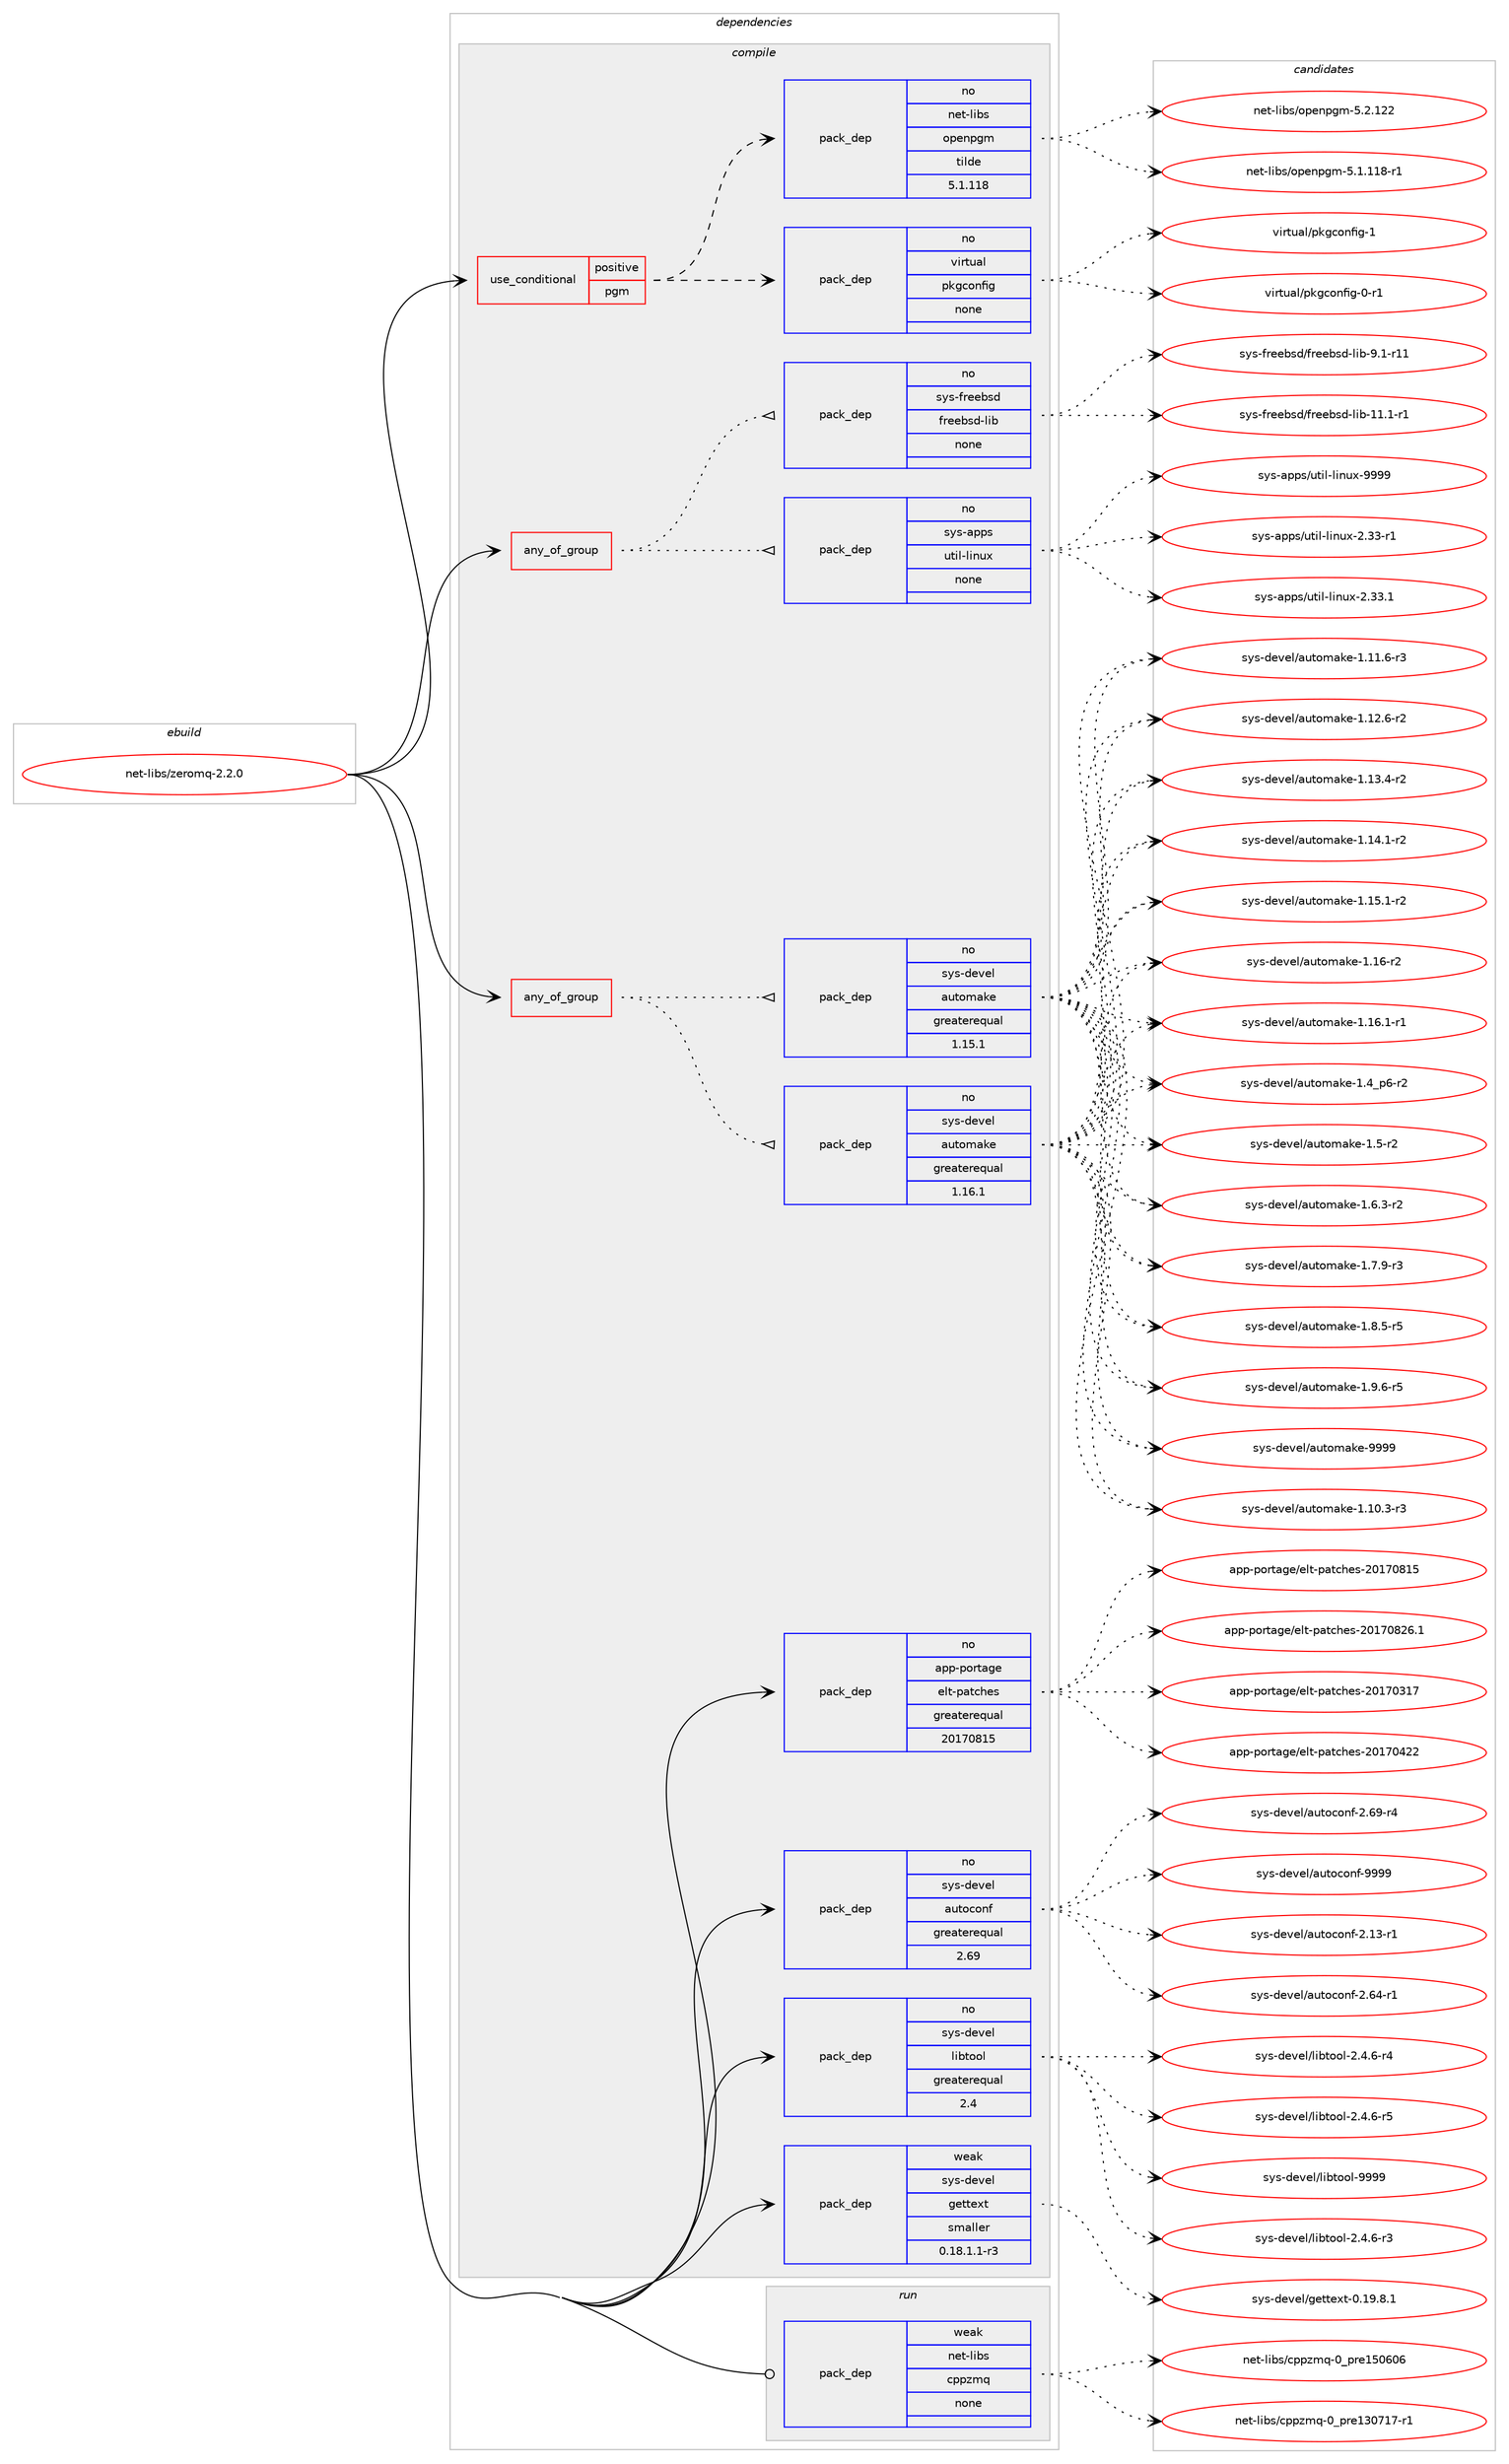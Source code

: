 digraph prolog {

# *************
# Graph options
# *************

newrank=true;
concentrate=true;
compound=true;
graph [rankdir=LR,fontname=Helvetica,fontsize=10,ranksep=1.5];#, ranksep=2.5, nodesep=0.2];
edge  [arrowhead=vee];
node  [fontname=Helvetica,fontsize=10];

# **********
# The ebuild
# **********

subgraph cluster_leftcol {
color=gray;
rank=same;
label=<<i>ebuild</i>>;
id [label="net-libs/zeromq-2.2.0", color=red, width=4, href="../net-libs/zeromq-2.2.0.svg"];
}

# ****************
# The dependencies
# ****************

subgraph cluster_midcol {
color=gray;
label=<<i>dependencies</i>>;
subgraph cluster_compile {
fillcolor="#eeeeee";
style=filled;
label=<<i>compile</i>>;
subgraph any26221 {
dependency1662620 [label=<<TABLE BORDER="0" CELLBORDER="1" CELLSPACING="0" CELLPADDING="4"><TR><TD CELLPADDING="10">any_of_group</TD></TR></TABLE>>, shape=none, color=red];subgraph pack1188664 {
dependency1662621 [label=<<TABLE BORDER="0" CELLBORDER="1" CELLSPACING="0" CELLPADDING="4" WIDTH="220"><TR><TD ROWSPAN="6" CELLPADDING="30">pack_dep</TD></TR><TR><TD WIDTH="110">no</TD></TR><TR><TD>sys-apps</TD></TR><TR><TD>util-linux</TD></TR><TR><TD>none</TD></TR><TR><TD></TD></TR></TABLE>>, shape=none, color=blue];
}
dependency1662620:e -> dependency1662621:w [weight=20,style="dotted",arrowhead="oinv"];
subgraph pack1188665 {
dependency1662622 [label=<<TABLE BORDER="0" CELLBORDER="1" CELLSPACING="0" CELLPADDING="4" WIDTH="220"><TR><TD ROWSPAN="6" CELLPADDING="30">pack_dep</TD></TR><TR><TD WIDTH="110">no</TD></TR><TR><TD>sys-freebsd</TD></TR><TR><TD>freebsd-lib</TD></TR><TR><TD>none</TD></TR><TR><TD></TD></TR></TABLE>>, shape=none, color=blue];
}
dependency1662620:e -> dependency1662622:w [weight=20,style="dotted",arrowhead="oinv"];
}
id:e -> dependency1662620:w [weight=20,style="solid",arrowhead="vee"];
subgraph any26222 {
dependency1662623 [label=<<TABLE BORDER="0" CELLBORDER="1" CELLSPACING="0" CELLPADDING="4"><TR><TD CELLPADDING="10">any_of_group</TD></TR></TABLE>>, shape=none, color=red];subgraph pack1188666 {
dependency1662624 [label=<<TABLE BORDER="0" CELLBORDER="1" CELLSPACING="0" CELLPADDING="4" WIDTH="220"><TR><TD ROWSPAN="6" CELLPADDING="30">pack_dep</TD></TR><TR><TD WIDTH="110">no</TD></TR><TR><TD>sys-devel</TD></TR><TR><TD>automake</TD></TR><TR><TD>greaterequal</TD></TR><TR><TD>1.16.1</TD></TR></TABLE>>, shape=none, color=blue];
}
dependency1662623:e -> dependency1662624:w [weight=20,style="dotted",arrowhead="oinv"];
subgraph pack1188667 {
dependency1662625 [label=<<TABLE BORDER="0" CELLBORDER="1" CELLSPACING="0" CELLPADDING="4" WIDTH="220"><TR><TD ROWSPAN="6" CELLPADDING="30">pack_dep</TD></TR><TR><TD WIDTH="110">no</TD></TR><TR><TD>sys-devel</TD></TR><TR><TD>automake</TD></TR><TR><TD>greaterequal</TD></TR><TR><TD>1.15.1</TD></TR></TABLE>>, shape=none, color=blue];
}
dependency1662623:e -> dependency1662625:w [weight=20,style="dotted",arrowhead="oinv"];
}
id:e -> dependency1662623:w [weight=20,style="solid",arrowhead="vee"];
subgraph cond446947 {
dependency1662626 [label=<<TABLE BORDER="0" CELLBORDER="1" CELLSPACING="0" CELLPADDING="4"><TR><TD ROWSPAN="3" CELLPADDING="10">use_conditional</TD></TR><TR><TD>positive</TD></TR><TR><TD>pgm</TD></TR></TABLE>>, shape=none, color=red];
subgraph pack1188668 {
dependency1662627 [label=<<TABLE BORDER="0" CELLBORDER="1" CELLSPACING="0" CELLPADDING="4" WIDTH="220"><TR><TD ROWSPAN="6" CELLPADDING="30">pack_dep</TD></TR><TR><TD WIDTH="110">no</TD></TR><TR><TD>virtual</TD></TR><TR><TD>pkgconfig</TD></TR><TR><TD>none</TD></TR><TR><TD></TD></TR></TABLE>>, shape=none, color=blue];
}
dependency1662626:e -> dependency1662627:w [weight=20,style="dashed",arrowhead="vee"];
subgraph pack1188669 {
dependency1662628 [label=<<TABLE BORDER="0" CELLBORDER="1" CELLSPACING="0" CELLPADDING="4" WIDTH="220"><TR><TD ROWSPAN="6" CELLPADDING="30">pack_dep</TD></TR><TR><TD WIDTH="110">no</TD></TR><TR><TD>net-libs</TD></TR><TR><TD>openpgm</TD></TR><TR><TD>tilde</TD></TR><TR><TD>5.1.118</TD></TR></TABLE>>, shape=none, color=blue];
}
dependency1662626:e -> dependency1662628:w [weight=20,style="dashed",arrowhead="vee"];
}
id:e -> dependency1662626:w [weight=20,style="solid",arrowhead="vee"];
subgraph pack1188670 {
dependency1662629 [label=<<TABLE BORDER="0" CELLBORDER="1" CELLSPACING="0" CELLPADDING="4" WIDTH="220"><TR><TD ROWSPAN="6" CELLPADDING="30">pack_dep</TD></TR><TR><TD WIDTH="110">no</TD></TR><TR><TD>app-portage</TD></TR><TR><TD>elt-patches</TD></TR><TR><TD>greaterequal</TD></TR><TR><TD>20170815</TD></TR></TABLE>>, shape=none, color=blue];
}
id:e -> dependency1662629:w [weight=20,style="solid",arrowhead="vee"];
subgraph pack1188671 {
dependency1662630 [label=<<TABLE BORDER="0" CELLBORDER="1" CELLSPACING="0" CELLPADDING="4" WIDTH="220"><TR><TD ROWSPAN="6" CELLPADDING="30">pack_dep</TD></TR><TR><TD WIDTH="110">no</TD></TR><TR><TD>sys-devel</TD></TR><TR><TD>autoconf</TD></TR><TR><TD>greaterequal</TD></TR><TR><TD>2.69</TD></TR></TABLE>>, shape=none, color=blue];
}
id:e -> dependency1662630:w [weight=20,style="solid",arrowhead="vee"];
subgraph pack1188672 {
dependency1662631 [label=<<TABLE BORDER="0" CELLBORDER="1" CELLSPACING="0" CELLPADDING="4" WIDTH="220"><TR><TD ROWSPAN="6" CELLPADDING="30">pack_dep</TD></TR><TR><TD WIDTH="110">no</TD></TR><TR><TD>sys-devel</TD></TR><TR><TD>libtool</TD></TR><TR><TD>greaterequal</TD></TR><TR><TD>2.4</TD></TR></TABLE>>, shape=none, color=blue];
}
id:e -> dependency1662631:w [weight=20,style="solid",arrowhead="vee"];
subgraph pack1188673 {
dependency1662632 [label=<<TABLE BORDER="0" CELLBORDER="1" CELLSPACING="0" CELLPADDING="4" WIDTH="220"><TR><TD ROWSPAN="6" CELLPADDING="30">pack_dep</TD></TR><TR><TD WIDTH="110">weak</TD></TR><TR><TD>sys-devel</TD></TR><TR><TD>gettext</TD></TR><TR><TD>smaller</TD></TR><TR><TD>0.18.1.1-r3</TD></TR></TABLE>>, shape=none, color=blue];
}
id:e -> dependency1662632:w [weight=20,style="solid",arrowhead="vee"];
}
subgraph cluster_compileandrun {
fillcolor="#eeeeee";
style=filled;
label=<<i>compile and run</i>>;
}
subgraph cluster_run {
fillcolor="#eeeeee";
style=filled;
label=<<i>run</i>>;
subgraph pack1188674 {
dependency1662633 [label=<<TABLE BORDER="0" CELLBORDER="1" CELLSPACING="0" CELLPADDING="4" WIDTH="220"><TR><TD ROWSPAN="6" CELLPADDING="30">pack_dep</TD></TR><TR><TD WIDTH="110">weak</TD></TR><TR><TD>net-libs</TD></TR><TR><TD>cppzmq</TD></TR><TR><TD>none</TD></TR><TR><TD></TD></TR></TABLE>>, shape=none, color=blue];
}
id:e -> dependency1662633:w [weight=20,style="solid",arrowhead="odot"];
}
}

# **************
# The candidates
# **************

subgraph cluster_choices {
rank=same;
color=gray;
label=<<i>candidates</i>>;

subgraph choice1188664 {
color=black;
nodesep=1;
choice1151211154597112112115471171161051084510810511011712045504651514511449 [label="sys-apps/util-linux-2.33-r1", color=red, width=4,href="../sys-apps/util-linux-2.33-r1.svg"];
choice1151211154597112112115471171161051084510810511011712045504651514649 [label="sys-apps/util-linux-2.33.1", color=red, width=4,href="../sys-apps/util-linux-2.33.1.svg"];
choice115121115459711211211547117116105108451081051101171204557575757 [label="sys-apps/util-linux-9999", color=red, width=4,href="../sys-apps/util-linux-9999.svg"];
dependency1662621:e -> choice1151211154597112112115471171161051084510810511011712045504651514511449:w [style=dotted,weight="100"];
dependency1662621:e -> choice1151211154597112112115471171161051084510810511011712045504651514649:w [style=dotted,weight="100"];
dependency1662621:e -> choice115121115459711211211547117116105108451081051101171204557575757:w [style=dotted,weight="100"];
}
subgraph choice1188665 {
color=black;
nodesep=1;
choice11512111545102114101101981151004710211410110198115100451081059845494946494511449 [label="sys-freebsd/freebsd-lib-11.1-r1", color=red, width=4,href="../sys-freebsd/freebsd-lib-11.1-r1.svg"];
choice11512111545102114101101981151004710211410110198115100451081059845574649451144949 [label="sys-freebsd/freebsd-lib-9.1-r11", color=red, width=4,href="../sys-freebsd/freebsd-lib-9.1-r11.svg"];
dependency1662622:e -> choice11512111545102114101101981151004710211410110198115100451081059845494946494511449:w [style=dotted,weight="100"];
dependency1662622:e -> choice11512111545102114101101981151004710211410110198115100451081059845574649451144949:w [style=dotted,weight="100"];
}
subgraph choice1188666 {
color=black;
nodesep=1;
choice11512111545100101118101108479711711611110997107101454946494846514511451 [label="sys-devel/automake-1.10.3-r3", color=red, width=4,href="../sys-devel/automake-1.10.3-r3.svg"];
choice11512111545100101118101108479711711611110997107101454946494946544511451 [label="sys-devel/automake-1.11.6-r3", color=red, width=4,href="../sys-devel/automake-1.11.6-r3.svg"];
choice11512111545100101118101108479711711611110997107101454946495046544511450 [label="sys-devel/automake-1.12.6-r2", color=red, width=4,href="../sys-devel/automake-1.12.6-r2.svg"];
choice11512111545100101118101108479711711611110997107101454946495146524511450 [label="sys-devel/automake-1.13.4-r2", color=red, width=4,href="../sys-devel/automake-1.13.4-r2.svg"];
choice11512111545100101118101108479711711611110997107101454946495246494511450 [label="sys-devel/automake-1.14.1-r2", color=red, width=4,href="../sys-devel/automake-1.14.1-r2.svg"];
choice11512111545100101118101108479711711611110997107101454946495346494511450 [label="sys-devel/automake-1.15.1-r2", color=red, width=4,href="../sys-devel/automake-1.15.1-r2.svg"];
choice1151211154510010111810110847971171161111099710710145494649544511450 [label="sys-devel/automake-1.16-r2", color=red, width=4,href="../sys-devel/automake-1.16-r2.svg"];
choice11512111545100101118101108479711711611110997107101454946495446494511449 [label="sys-devel/automake-1.16.1-r1", color=red, width=4,href="../sys-devel/automake-1.16.1-r1.svg"];
choice115121115451001011181011084797117116111109971071014549465295112544511450 [label="sys-devel/automake-1.4_p6-r2", color=red, width=4,href="../sys-devel/automake-1.4_p6-r2.svg"];
choice11512111545100101118101108479711711611110997107101454946534511450 [label="sys-devel/automake-1.5-r2", color=red, width=4,href="../sys-devel/automake-1.5-r2.svg"];
choice115121115451001011181011084797117116111109971071014549465446514511450 [label="sys-devel/automake-1.6.3-r2", color=red, width=4,href="../sys-devel/automake-1.6.3-r2.svg"];
choice115121115451001011181011084797117116111109971071014549465546574511451 [label="sys-devel/automake-1.7.9-r3", color=red, width=4,href="../sys-devel/automake-1.7.9-r3.svg"];
choice115121115451001011181011084797117116111109971071014549465646534511453 [label="sys-devel/automake-1.8.5-r5", color=red, width=4,href="../sys-devel/automake-1.8.5-r5.svg"];
choice115121115451001011181011084797117116111109971071014549465746544511453 [label="sys-devel/automake-1.9.6-r5", color=red, width=4,href="../sys-devel/automake-1.9.6-r5.svg"];
choice115121115451001011181011084797117116111109971071014557575757 [label="sys-devel/automake-9999", color=red, width=4,href="../sys-devel/automake-9999.svg"];
dependency1662624:e -> choice11512111545100101118101108479711711611110997107101454946494846514511451:w [style=dotted,weight="100"];
dependency1662624:e -> choice11512111545100101118101108479711711611110997107101454946494946544511451:w [style=dotted,weight="100"];
dependency1662624:e -> choice11512111545100101118101108479711711611110997107101454946495046544511450:w [style=dotted,weight="100"];
dependency1662624:e -> choice11512111545100101118101108479711711611110997107101454946495146524511450:w [style=dotted,weight="100"];
dependency1662624:e -> choice11512111545100101118101108479711711611110997107101454946495246494511450:w [style=dotted,weight="100"];
dependency1662624:e -> choice11512111545100101118101108479711711611110997107101454946495346494511450:w [style=dotted,weight="100"];
dependency1662624:e -> choice1151211154510010111810110847971171161111099710710145494649544511450:w [style=dotted,weight="100"];
dependency1662624:e -> choice11512111545100101118101108479711711611110997107101454946495446494511449:w [style=dotted,weight="100"];
dependency1662624:e -> choice115121115451001011181011084797117116111109971071014549465295112544511450:w [style=dotted,weight="100"];
dependency1662624:e -> choice11512111545100101118101108479711711611110997107101454946534511450:w [style=dotted,weight="100"];
dependency1662624:e -> choice115121115451001011181011084797117116111109971071014549465446514511450:w [style=dotted,weight="100"];
dependency1662624:e -> choice115121115451001011181011084797117116111109971071014549465546574511451:w [style=dotted,weight="100"];
dependency1662624:e -> choice115121115451001011181011084797117116111109971071014549465646534511453:w [style=dotted,weight="100"];
dependency1662624:e -> choice115121115451001011181011084797117116111109971071014549465746544511453:w [style=dotted,weight="100"];
dependency1662624:e -> choice115121115451001011181011084797117116111109971071014557575757:w [style=dotted,weight="100"];
}
subgraph choice1188667 {
color=black;
nodesep=1;
choice11512111545100101118101108479711711611110997107101454946494846514511451 [label="sys-devel/automake-1.10.3-r3", color=red, width=4,href="../sys-devel/automake-1.10.3-r3.svg"];
choice11512111545100101118101108479711711611110997107101454946494946544511451 [label="sys-devel/automake-1.11.6-r3", color=red, width=4,href="../sys-devel/automake-1.11.6-r3.svg"];
choice11512111545100101118101108479711711611110997107101454946495046544511450 [label="sys-devel/automake-1.12.6-r2", color=red, width=4,href="../sys-devel/automake-1.12.6-r2.svg"];
choice11512111545100101118101108479711711611110997107101454946495146524511450 [label="sys-devel/automake-1.13.4-r2", color=red, width=4,href="../sys-devel/automake-1.13.4-r2.svg"];
choice11512111545100101118101108479711711611110997107101454946495246494511450 [label="sys-devel/automake-1.14.1-r2", color=red, width=4,href="../sys-devel/automake-1.14.1-r2.svg"];
choice11512111545100101118101108479711711611110997107101454946495346494511450 [label="sys-devel/automake-1.15.1-r2", color=red, width=4,href="../sys-devel/automake-1.15.1-r2.svg"];
choice1151211154510010111810110847971171161111099710710145494649544511450 [label="sys-devel/automake-1.16-r2", color=red, width=4,href="../sys-devel/automake-1.16-r2.svg"];
choice11512111545100101118101108479711711611110997107101454946495446494511449 [label="sys-devel/automake-1.16.1-r1", color=red, width=4,href="../sys-devel/automake-1.16.1-r1.svg"];
choice115121115451001011181011084797117116111109971071014549465295112544511450 [label="sys-devel/automake-1.4_p6-r2", color=red, width=4,href="../sys-devel/automake-1.4_p6-r2.svg"];
choice11512111545100101118101108479711711611110997107101454946534511450 [label="sys-devel/automake-1.5-r2", color=red, width=4,href="../sys-devel/automake-1.5-r2.svg"];
choice115121115451001011181011084797117116111109971071014549465446514511450 [label="sys-devel/automake-1.6.3-r2", color=red, width=4,href="../sys-devel/automake-1.6.3-r2.svg"];
choice115121115451001011181011084797117116111109971071014549465546574511451 [label="sys-devel/automake-1.7.9-r3", color=red, width=4,href="../sys-devel/automake-1.7.9-r3.svg"];
choice115121115451001011181011084797117116111109971071014549465646534511453 [label="sys-devel/automake-1.8.5-r5", color=red, width=4,href="../sys-devel/automake-1.8.5-r5.svg"];
choice115121115451001011181011084797117116111109971071014549465746544511453 [label="sys-devel/automake-1.9.6-r5", color=red, width=4,href="../sys-devel/automake-1.9.6-r5.svg"];
choice115121115451001011181011084797117116111109971071014557575757 [label="sys-devel/automake-9999", color=red, width=4,href="../sys-devel/automake-9999.svg"];
dependency1662625:e -> choice11512111545100101118101108479711711611110997107101454946494846514511451:w [style=dotted,weight="100"];
dependency1662625:e -> choice11512111545100101118101108479711711611110997107101454946494946544511451:w [style=dotted,weight="100"];
dependency1662625:e -> choice11512111545100101118101108479711711611110997107101454946495046544511450:w [style=dotted,weight="100"];
dependency1662625:e -> choice11512111545100101118101108479711711611110997107101454946495146524511450:w [style=dotted,weight="100"];
dependency1662625:e -> choice11512111545100101118101108479711711611110997107101454946495246494511450:w [style=dotted,weight="100"];
dependency1662625:e -> choice11512111545100101118101108479711711611110997107101454946495346494511450:w [style=dotted,weight="100"];
dependency1662625:e -> choice1151211154510010111810110847971171161111099710710145494649544511450:w [style=dotted,weight="100"];
dependency1662625:e -> choice11512111545100101118101108479711711611110997107101454946495446494511449:w [style=dotted,weight="100"];
dependency1662625:e -> choice115121115451001011181011084797117116111109971071014549465295112544511450:w [style=dotted,weight="100"];
dependency1662625:e -> choice11512111545100101118101108479711711611110997107101454946534511450:w [style=dotted,weight="100"];
dependency1662625:e -> choice115121115451001011181011084797117116111109971071014549465446514511450:w [style=dotted,weight="100"];
dependency1662625:e -> choice115121115451001011181011084797117116111109971071014549465546574511451:w [style=dotted,weight="100"];
dependency1662625:e -> choice115121115451001011181011084797117116111109971071014549465646534511453:w [style=dotted,weight="100"];
dependency1662625:e -> choice115121115451001011181011084797117116111109971071014549465746544511453:w [style=dotted,weight="100"];
dependency1662625:e -> choice115121115451001011181011084797117116111109971071014557575757:w [style=dotted,weight="100"];
}
subgraph choice1188668 {
color=black;
nodesep=1;
choice11810511411611797108471121071039911111010210510345484511449 [label="virtual/pkgconfig-0-r1", color=red, width=4,href="../virtual/pkgconfig-0-r1.svg"];
choice1181051141161179710847112107103991111101021051034549 [label="virtual/pkgconfig-1", color=red, width=4,href="../virtual/pkgconfig-1.svg"];
dependency1662627:e -> choice11810511411611797108471121071039911111010210510345484511449:w [style=dotted,weight="100"];
dependency1662627:e -> choice1181051141161179710847112107103991111101021051034549:w [style=dotted,weight="100"];
}
subgraph choice1188669 {
color=black;
nodesep=1;
choice11010111645108105981154711111210111011210310945534649464949564511449 [label="net-libs/openpgm-5.1.118-r1", color=red, width=4,href="../net-libs/openpgm-5.1.118-r1.svg"];
choice1101011164510810598115471111121011101121031094553465046495050 [label="net-libs/openpgm-5.2.122", color=red, width=4,href="../net-libs/openpgm-5.2.122.svg"];
dependency1662628:e -> choice11010111645108105981154711111210111011210310945534649464949564511449:w [style=dotted,weight="100"];
dependency1662628:e -> choice1101011164510810598115471111121011101121031094553465046495050:w [style=dotted,weight="100"];
}
subgraph choice1188670 {
color=black;
nodesep=1;
choice97112112451121111141169710310147101108116451129711699104101115455048495548514955 [label="app-portage/elt-patches-20170317", color=red, width=4,href="../app-portage/elt-patches-20170317.svg"];
choice97112112451121111141169710310147101108116451129711699104101115455048495548525050 [label="app-portage/elt-patches-20170422", color=red, width=4,href="../app-portage/elt-patches-20170422.svg"];
choice97112112451121111141169710310147101108116451129711699104101115455048495548564953 [label="app-portage/elt-patches-20170815", color=red, width=4,href="../app-portage/elt-patches-20170815.svg"];
choice971121124511211111411697103101471011081164511297116991041011154550484955485650544649 [label="app-portage/elt-patches-20170826.1", color=red, width=4,href="../app-portage/elt-patches-20170826.1.svg"];
dependency1662629:e -> choice97112112451121111141169710310147101108116451129711699104101115455048495548514955:w [style=dotted,weight="100"];
dependency1662629:e -> choice97112112451121111141169710310147101108116451129711699104101115455048495548525050:w [style=dotted,weight="100"];
dependency1662629:e -> choice97112112451121111141169710310147101108116451129711699104101115455048495548564953:w [style=dotted,weight="100"];
dependency1662629:e -> choice971121124511211111411697103101471011081164511297116991041011154550484955485650544649:w [style=dotted,weight="100"];
}
subgraph choice1188671 {
color=black;
nodesep=1;
choice1151211154510010111810110847971171161119911111010245504649514511449 [label="sys-devel/autoconf-2.13-r1", color=red, width=4,href="../sys-devel/autoconf-2.13-r1.svg"];
choice1151211154510010111810110847971171161119911111010245504654524511449 [label="sys-devel/autoconf-2.64-r1", color=red, width=4,href="../sys-devel/autoconf-2.64-r1.svg"];
choice1151211154510010111810110847971171161119911111010245504654574511452 [label="sys-devel/autoconf-2.69-r4", color=red, width=4,href="../sys-devel/autoconf-2.69-r4.svg"];
choice115121115451001011181011084797117116111991111101024557575757 [label="sys-devel/autoconf-9999", color=red, width=4,href="../sys-devel/autoconf-9999.svg"];
dependency1662630:e -> choice1151211154510010111810110847971171161119911111010245504649514511449:w [style=dotted,weight="100"];
dependency1662630:e -> choice1151211154510010111810110847971171161119911111010245504654524511449:w [style=dotted,weight="100"];
dependency1662630:e -> choice1151211154510010111810110847971171161119911111010245504654574511452:w [style=dotted,weight="100"];
dependency1662630:e -> choice115121115451001011181011084797117116111991111101024557575757:w [style=dotted,weight="100"];
}
subgraph choice1188672 {
color=black;
nodesep=1;
choice1151211154510010111810110847108105981161111111084550465246544511451 [label="sys-devel/libtool-2.4.6-r3", color=red, width=4,href="../sys-devel/libtool-2.4.6-r3.svg"];
choice1151211154510010111810110847108105981161111111084550465246544511452 [label="sys-devel/libtool-2.4.6-r4", color=red, width=4,href="../sys-devel/libtool-2.4.6-r4.svg"];
choice1151211154510010111810110847108105981161111111084550465246544511453 [label="sys-devel/libtool-2.4.6-r5", color=red, width=4,href="../sys-devel/libtool-2.4.6-r5.svg"];
choice1151211154510010111810110847108105981161111111084557575757 [label="sys-devel/libtool-9999", color=red, width=4,href="../sys-devel/libtool-9999.svg"];
dependency1662631:e -> choice1151211154510010111810110847108105981161111111084550465246544511451:w [style=dotted,weight="100"];
dependency1662631:e -> choice1151211154510010111810110847108105981161111111084550465246544511452:w [style=dotted,weight="100"];
dependency1662631:e -> choice1151211154510010111810110847108105981161111111084550465246544511453:w [style=dotted,weight="100"];
dependency1662631:e -> choice1151211154510010111810110847108105981161111111084557575757:w [style=dotted,weight="100"];
}
subgraph choice1188673 {
color=black;
nodesep=1;
choice1151211154510010111810110847103101116116101120116454846495746564649 [label="sys-devel/gettext-0.19.8.1", color=red, width=4,href="../sys-devel/gettext-0.19.8.1.svg"];
dependency1662632:e -> choice1151211154510010111810110847103101116116101120116454846495746564649:w [style=dotted,weight="100"];
}
subgraph choice1188674 {
color=black;
nodesep=1;
choice110101116451081059811547991121121221091134548951121141014951485549554511449 [label="net-libs/cppzmq-0_pre130717-r1", color=red, width=4,href="../net-libs/cppzmq-0_pre130717-r1.svg"];
choice11010111645108105981154799112112122109113454895112114101495348544854 [label="net-libs/cppzmq-0_pre150606", color=red, width=4,href="../net-libs/cppzmq-0_pre150606.svg"];
dependency1662633:e -> choice110101116451081059811547991121121221091134548951121141014951485549554511449:w [style=dotted,weight="100"];
dependency1662633:e -> choice11010111645108105981154799112112122109113454895112114101495348544854:w [style=dotted,weight="100"];
}
}

}
